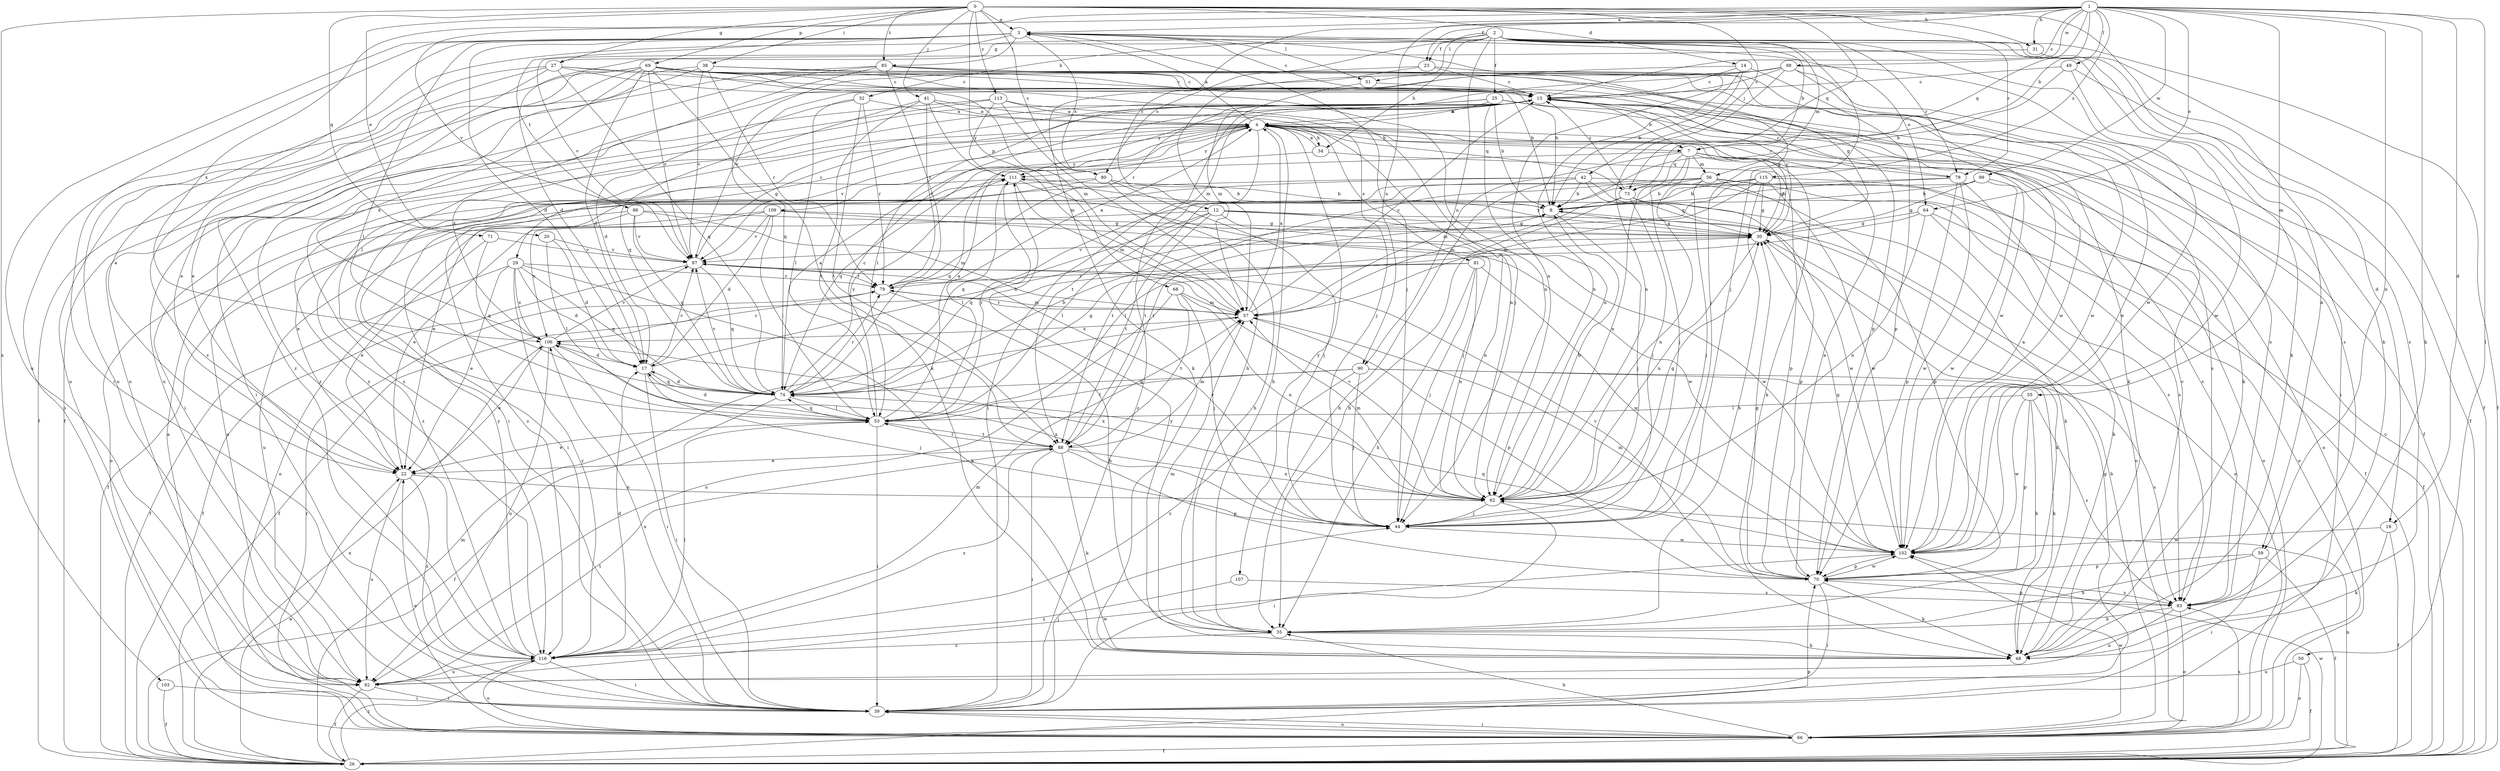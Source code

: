 strict digraph  {
0;
1;
2;
3;
4;
7;
8;
12;
13;
14;
16;
17;
20;
22;
23;
25;
26;
27;
29;
30;
31;
32;
34;
35;
38;
39;
41;
42;
44;
48;
49;
50;
51;
53;
55;
56;
57;
59;
62;
64;
66;
68;
69;
70;
71;
73;
74;
78;
79;
80;
81;
83;
85;
86;
88;
90;
92;
97;
98;
99;
102;
103;
106;
107;
109;
111;
113;
115;
116;
0 -> 3  [label=a];
0 -> 14  [label=d];
0 -> 20  [label=e];
0 -> 27  [label=g];
0 -> 31  [label=h];
0 -> 38  [label=i];
0 -> 41  [label=j];
0 -> 42  [label=j];
0 -> 48  [label=k];
0 -> 68  [label=p];
0 -> 69  [label=p];
0 -> 71  [label=q];
0 -> 73  [label=q];
0 -> 78  [label=r];
0 -> 80  [label=s];
0 -> 85  [label=t];
0 -> 103  [label=x];
0 -> 113  [label=z];
1 -> 3  [label=a];
1 -> 7  [label=b];
1 -> 12  [label=c];
1 -> 13  [label=c];
1 -> 16  [label=d];
1 -> 23  [label=f];
1 -> 31  [label=h];
1 -> 48  [label=k];
1 -> 49  [label=l];
1 -> 50  [label=l];
1 -> 55  [label=m];
1 -> 59  [label=n];
1 -> 64  [label=o];
1 -> 73  [label=q];
1 -> 90  [label=u];
1 -> 97  [label=v];
1 -> 98  [label=w];
1 -> 99  [label=w];
1 -> 106  [label=x];
1 -> 115  [label=z];
2 -> 7  [label=b];
2 -> 16  [label=d];
2 -> 22  [label=e];
2 -> 23  [label=f];
2 -> 25  [label=f];
2 -> 26  [label=f];
2 -> 27  [label=g];
2 -> 32  [label=h];
2 -> 34  [label=h];
2 -> 44  [label=j];
2 -> 51  [label=l];
2 -> 56  [label=m];
2 -> 59  [label=n];
2 -> 78  [label=r];
2 -> 80  [label=s];
2 -> 90  [label=u];
2 -> 102  [label=w];
3 -> 13  [label=c];
3 -> 17  [label=d];
3 -> 39  [label=i];
3 -> 44  [label=j];
3 -> 48  [label=k];
3 -> 51  [label=l];
3 -> 53  [label=l];
3 -> 62  [label=n];
3 -> 64  [label=o];
3 -> 80  [label=s];
3 -> 85  [label=t];
3 -> 86  [label=t];
3 -> 92  [label=u];
3 -> 97  [label=v];
3 -> 116  [label=z];
4 -> 3  [label=a];
4 -> 7  [label=b];
4 -> 29  [label=g];
4 -> 34  [label=h];
4 -> 35  [label=h];
4 -> 39  [label=i];
4 -> 48  [label=k];
4 -> 73  [label=q];
4 -> 78  [label=r];
4 -> 81  [label=s];
4 -> 83  [label=s];
4 -> 88  [label=t];
4 -> 97  [label=v];
4 -> 107  [label=y];
4 -> 109  [label=y];
4 -> 111  [label=y];
7 -> 30  [label=g];
7 -> 44  [label=j];
7 -> 56  [label=m];
7 -> 57  [label=m];
7 -> 62  [label=n];
7 -> 66  [label=o];
7 -> 73  [label=q];
7 -> 74  [label=q];
7 -> 83  [label=s];
8 -> 30  [label=g];
8 -> 44  [label=j];
12 -> 30  [label=g];
12 -> 53  [label=l];
12 -> 62  [label=n];
12 -> 66  [label=o];
12 -> 74  [label=q];
12 -> 88  [label=t];
12 -> 102  [label=w];
12 -> 106  [label=x];
13 -> 4  [label=a];
13 -> 7  [label=b];
13 -> 30  [label=g];
13 -> 39  [label=i];
13 -> 48  [label=k];
13 -> 111  [label=y];
13 -> 116  [label=z];
14 -> 8  [label=b];
14 -> 13  [label=c];
14 -> 48  [label=k];
14 -> 62  [label=n];
14 -> 70  [label=p];
16 -> 26  [label=f];
16 -> 48  [label=k];
16 -> 102  [label=w];
17 -> 8  [label=b];
17 -> 39  [label=i];
17 -> 44  [label=j];
17 -> 74  [label=q];
17 -> 97  [label=v];
20 -> 17  [label=d];
20 -> 53  [label=l];
20 -> 97  [label=v];
22 -> 62  [label=n];
22 -> 92  [label=u];
22 -> 116  [label=z];
23 -> 13  [label=c];
23 -> 57  [label=m];
23 -> 74  [label=q];
23 -> 102  [label=w];
25 -> 4  [label=a];
25 -> 8  [label=b];
25 -> 26  [label=f];
25 -> 48  [label=k];
25 -> 53  [label=l];
25 -> 62  [label=n];
25 -> 106  [label=x];
25 -> 116  [label=z];
26 -> 13  [label=c];
26 -> 22  [label=e];
26 -> 57  [label=m];
26 -> 62  [label=n];
26 -> 70  [label=p];
26 -> 102  [label=w];
26 -> 106  [label=x];
26 -> 116  [label=z];
27 -> 13  [label=c];
27 -> 22  [label=e];
27 -> 44  [label=j];
27 -> 66  [label=o];
27 -> 74  [label=q];
27 -> 83  [label=s];
27 -> 92  [label=u];
29 -> 17  [label=d];
29 -> 22  [label=e];
29 -> 26  [label=f];
29 -> 48  [label=k];
29 -> 74  [label=q];
29 -> 79  [label=r];
29 -> 106  [label=x];
29 -> 116  [label=z];
30 -> 13  [label=c];
30 -> 48  [label=k];
30 -> 62  [label=n];
30 -> 97  [label=v];
30 -> 111  [label=y];
31 -> 17  [label=d];
31 -> 26  [label=f];
32 -> 4  [label=a];
32 -> 17  [label=d];
32 -> 53  [label=l];
32 -> 79  [label=r];
32 -> 88  [label=t];
34 -> 4  [label=a];
34 -> 70  [label=p];
34 -> 74  [label=q];
35 -> 48  [label=k];
35 -> 57  [label=m];
35 -> 116  [label=z];
38 -> 13  [label=c];
38 -> 26  [label=f];
38 -> 39  [label=i];
38 -> 70  [label=p];
38 -> 79  [label=r];
38 -> 97  [label=v];
38 -> 102  [label=w];
39 -> 13  [label=c];
39 -> 30  [label=g];
39 -> 44  [label=j];
39 -> 66  [label=o];
39 -> 106  [label=x];
41 -> 4  [label=a];
41 -> 57  [label=m];
41 -> 62  [label=n];
41 -> 74  [label=q];
41 -> 79  [label=r];
41 -> 88  [label=t];
42 -> 8  [label=b];
42 -> 35  [label=h];
42 -> 48  [label=k];
42 -> 83  [label=s];
42 -> 92  [label=u];
42 -> 102  [label=w];
42 -> 116  [label=z];
44 -> 97  [label=v];
44 -> 102  [label=w];
44 -> 106  [label=x];
48 -> 13  [label=c];
48 -> 111  [label=y];
49 -> 8  [label=b];
49 -> 13  [label=c];
49 -> 26  [label=f];
49 -> 102  [label=w];
50 -> 26  [label=f];
50 -> 66  [label=o];
50 -> 92  [label=u];
51 -> 44  [label=j];
51 -> 57  [label=m];
53 -> 4  [label=a];
53 -> 13  [label=c];
53 -> 17  [label=d];
53 -> 22  [label=e];
53 -> 39  [label=i];
53 -> 74  [label=q];
53 -> 88  [label=t];
53 -> 111  [label=y];
55 -> 35  [label=h];
55 -> 53  [label=l];
55 -> 70  [label=p];
55 -> 83  [label=s];
55 -> 102  [label=w];
56 -> 8  [label=b];
56 -> 26  [label=f];
56 -> 44  [label=j];
56 -> 62  [label=n];
56 -> 70  [label=p];
56 -> 74  [label=q];
56 -> 83  [label=s];
56 -> 88  [label=t];
57 -> 4  [label=a];
57 -> 13  [label=c];
57 -> 70  [label=p];
57 -> 79  [label=r];
57 -> 106  [label=x];
59 -> 26  [label=f];
59 -> 35  [label=h];
59 -> 39  [label=i];
59 -> 70  [label=p];
62 -> 8  [label=b];
62 -> 30  [label=g];
62 -> 39  [label=i];
62 -> 44  [label=j];
62 -> 57  [label=m];
62 -> 97  [label=v];
62 -> 106  [label=x];
64 -> 26  [label=f];
64 -> 30  [label=g];
64 -> 48  [label=k];
64 -> 53  [label=l];
64 -> 62  [label=n];
66 -> 4  [label=a];
66 -> 8  [label=b];
66 -> 22  [label=e];
66 -> 26  [label=f];
66 -> 35  [label=h];
66 -> 39  [label=i];
66 -> 79  [label=r];
66 -> 83  [label=s];
66 -> 102  [label=w];
68 -> 44  [label=j];
68 -> 57  [label=m];
68 -> 62  [label=n];
68 -> 88  [label=t];
68 -> 92  [label=u];
69 -> 8  [label=b];
69 -> 13  [label=c];
69 -> 17  [label=d];
69 -> 22  [label=e];
69 -> 30  [label=g];
69 -> 48  [label=k];
69 -> 57  [label=m];
69 -> 62  [label=n];
69 -> 92  [label=u];
69 -> 97  [label=v];
69 -> 102  [label=w];
69 -> 106  [label=x];
69 -> 116  [label=z];
70 -> 4  [label=a];
70 -> 30  [label=g];
70 -> 39  [label=i];
70 -> 48  [label=k];
70 -> 57  [label=m];
70 -> 83  [label=s];
70 -> 97  [label=v];
70 -> 102  [label=w];
71 -> 22  [label=e];
71 -> 74  [label=q];
71 -> 97  [label=v];
73 -> 13  [label=c];
73 -> 30  [label=g];
73 -> 35  [label=h];
73 -> 44  [label=j];
73 -> 57  [label=m];
73 -> 70  [label=p];
74 -> 4  [label=a];
74 -> 8  [label=b];
74 -> 17  [label=d];
74 -> 26  [label=f];
74 -> 30  [label=g];
74 -> 53  [label=l];
74 -> 79  [label=r];
74 -> 97  [label=v];
74 -> 111  [label=y];
78 -> 8  [label=b];
78 -> 13  [label=c];
78 -> 66  [label=o];
78 -> 70  [label=p];
78 -> 88  [label=t];
78 -> 102  [label=w];
79 -> 4  [label=a];
79 -> 35  [label=h];
79 -> 57  [label=m];
80 -> 8  [label=b];
80 -> 35  [label=h];
80 -> 39  [label=i];
80 -> 44  [label=j];
80 -> 66  [label=o];
81 -> 26  [label=f];
81 -> 35  [label=h];
81 -> 44  [label=j];
81 -> 62  [label=n];
81 -> 79  [label=r];
81 -> 102  [label=w];
83 -> 35  [label=h];
83 -> 66  [label=o];
83 -> 70  [label=p];
83 -> 92  [label=u];
85 -> 8  [label=b];
85 -> 13  [label=c];
85 -> 26  [label=f];
85 -> 53  [label=l];
85 -> 79  [label=r];
85 -> 83  [label=s];
85 -> 92  [label=u];
86 -> 26  [label=f];
86 -> 30  [label=g];
86 -> 57  [label=m];
86 -> 74  [label=q];
86 -> 92  [label=u];
86 -> 97  [label=v];
88 -> 22  [label=e];
88 -> 39  [label=i];
88 -> 48  [label=k];
88 -> 53  [label=l];
88 -> 57  [label=m];
88 -> 62  [label=n];
88 -> 70  [label=p];
88 -> 116  [label=z];
90 -> 44  [label=j];
90 -> 48  [label=k];
90 -> 53  [label=l];
90 -> 74  [label=q];
90 -> 83  [label=s];
90 -> 116  [label=z];
92 -> 26  [label=f];
92 -> 39  [label=i];
92 -> 88  [label=t];
92 -> 102  [label=w];
97 -> 13  [label=c];
97 -> 26  [label=f];
97 -> 74  [label=q];
97 -> 79  [label=r];
98 -> 13  [label=c];
98 -> 39  [label=i];
98 -> 62  [label=n];
98 -> 79  [label=r];
98 -> 83  [label=s];
98 -> 92  [label=u];
98 -> 97  [label=v];
98 -> 102  [label=w];
99 -> 8  [label=b];
99 -> 22  [label=e];
99 -> 30  [label=g];
99 -> 66  [label=o];
99 -> 102  [label=w];
102 -> 4  [label=a];
102 -> 30  [label=g];
102 -> 70  [label=p];
102 -> 74  [label=q];
103 -> 26  [label=f];
103 -> 39  [label=i];
106 -> 17  [label=d];
106 -> 22  [label=e];
106 -> 39  [label=i];
106 -> 79  [label=r];
106 -> 92  [label=u];
106 -> 97  [label=v];
107 -> 83  [label=s];
107 -> 116  [label=z];
109 -> 17  [label=d];
109 -> 22  [label=e];
109 -> 30  [label=g];
109 -> 53  [label=l];
109 -> 66  [label=o];
109 -> 97  [label=v];
109 -> 102  [label=w];
111 -> 8  [label=b];
111 -> 44  [label=j];
111 -> 53  [label=l];
111 -> 57  [label=m];
111 -> 116  [label=z];
113 -> 4  [label=a];
113 -> 35  [label=h];
113 -> 39  [label=i];
113 -> 44  [label=j];
113 -> 111  [label=y];
113 -> 116  [label=z];
115 -> 8  [label=b];
115 -> 22  [label=e];
115 -> 30  [label=g];
115 -> 35  [label=h];
115 -> 57  [label=m];
115 -> 66  [label=o];
115 -> 88  [label=t];
115 -> 102  [label=w];
116 -> 17  [label=d];
116 -> 39  [label=i];
116 -> 53  [label=l];
116 -> 57  [label=m];
116 -> 66  [label=o];
116 -> 92  [label=u];
116 -> 111  [label=y];
}
